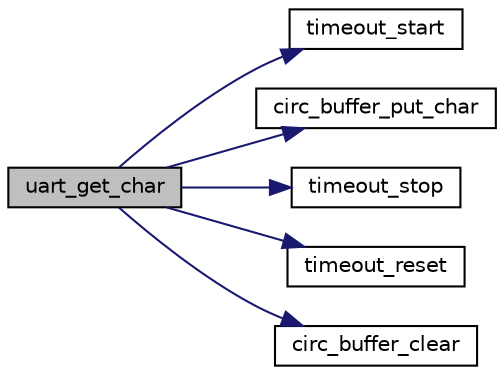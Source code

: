 digraph "uart_get_char"
{
  edge [fontname="Helvetica",fontsize="10",labelfontname="Helvetica",labelfontsize="10"];
  node [fontname="Helvetica",fontsize="10",shape=record];
  rankdir="LR";
  Node0 [label="uart_get_char",height=0.2,width=0.4,color="black", fillcolor="grey75", style="filled", fontcolor="black"];
  Node0 -> Node1 [color="midnightblue",fontsize="10",style="solid",fontname="Helvetica"];
  Node1 [label="timeout_start",height=0.2,width=0.4,color="black", fillcolor="white", style="filled",URL="$group___timeout___functions.html#gaae822db4421521370650c0abb8bfdcd2",tooltip="Start timer and configure apropirate register to timeout opreration. "];
  Node0 -> Node2 [color="midnightblue",fontsize="10",style="solid",fontname="Helvetica"];
  Node2 [label="circ_buffer_put_char",height=0.2,width=0.4,color="black", fillcolor="white", style="filled",URL="$group___buffer___functions.html#ga334ce70427261ea1df018dde9889a679",tooltip="Put character in circular buffer. "];
  Node0 -> Node3 [color="midnightblue",fontsize="10",style="solid",fontname="Helvetica"];
  Node3 [label="timeout_stop",height=0.2,width=0.4,color="black", fillcolor="white", style="filled",URL="$group___timeout___functions.html#ga3538fcacacf2f080aeef19d2817915a2",tooltip="Stop timer and configure apropirate register. "];
  Node0 -> Node4 [color="midnightblue",fontsize="10",style="solid",fontname="Helvetica"];
  Node4 [label="timeout_reset",height=0.2,width=0.4,color="black", fillcolor="white", style="filled",URL="$group___timeout___functions.html#gae26365065c9574f542e6676b81b86806",tooltip="reset timer (ctn register is set to 0) "];
  Node0 -> Node5 [color="midnightblue",fontsize="10",style="solid",fontname="Helvetica"];
  Node5 [label="circ_buffer_clear",height=0.2,width=0.4,color="black", fillcolor="white", style="filled",URL="$group___buffer___functions.html#ga5b404ab87c63d621304270ce477069c8",tooltip="Clear circular buffer. "];
}

